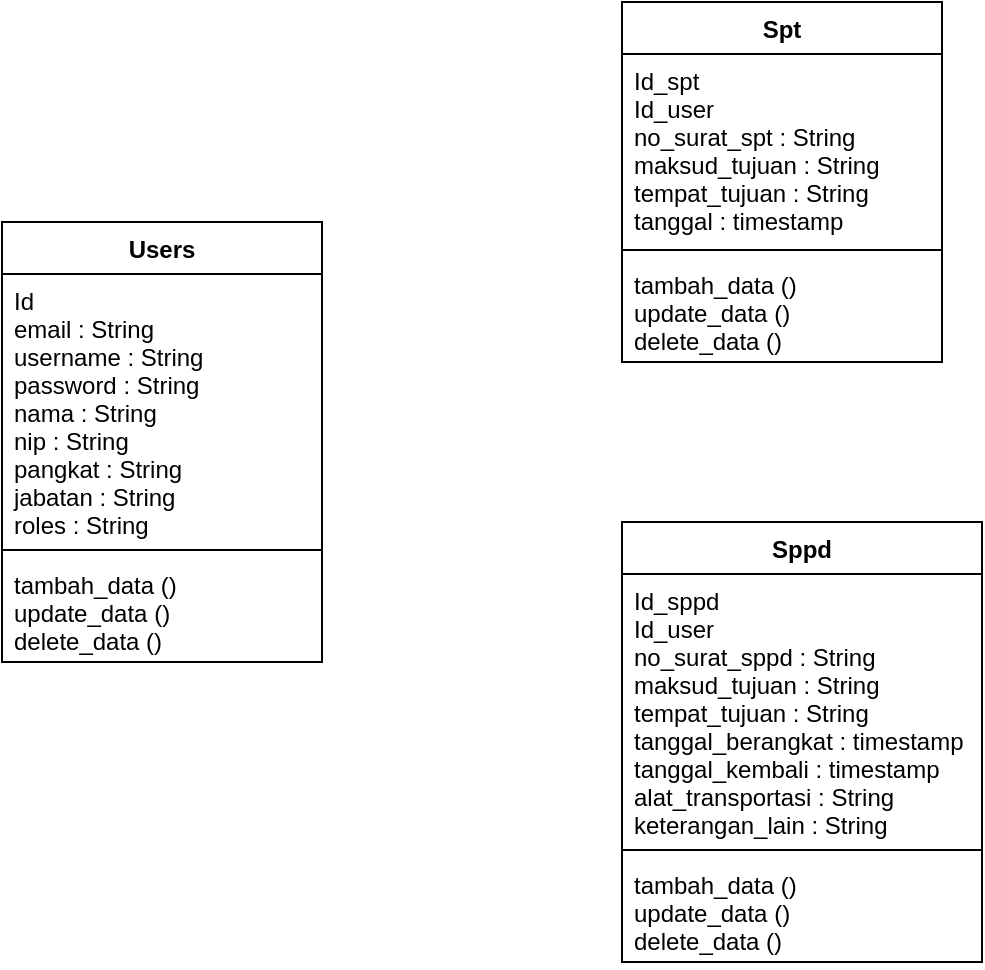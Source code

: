 <mxfile version="20.8.4" type="github">
  <diagram id="UmnSwsHBt0RntYIwVFSD" name="Page-1">
    <mxGraphModel dx="1105" dy="612" grid="1" gridSize="10" guides="1" tooltips="1" connect="1" arrows="1" fold="1" page="1" pageScale="1" pageWidth="850" pageHeight="1100" math="0" shadow="0">
      <root>
        <mxCell id="0" />
        <mxCell id="1" parent="0" />
        <mxCell id="6sNXYuHfo27tlo8KxHGq-7" value="Users" style="swimlane;fontStyle=1;align=center;verticalAlign=top;childLayout=stackLayout;horizontal=1;startSize=26;horizontalStack=0;resizeParent=1;resizeParentMax=0;resizeLast=0;collapsible=1;marginBottom=0;" vertex="1" parent="1">
          <mxGeometry x="300" y="330" width="160" height="220" as="geometry" />
        </mxCell>
        <mxCell id="6sNXYuHfo27tlo8KxHGq-8" value="Id&#xa;email : String &#xa;username : String&#xa;password : String&#xa;nama : String&#xa;nip : String&#xa;pangkat : String&#xa;jabatan : String&#xa;roles : String&#xa;" style="text;strokeColor=none;fillColor=none;align=left;verticalAlign=top;spacingLeft=4;spacingRight=4;overflow=hidden;rotatable=0;points=[[0,0.5],[1,0.5]];portConstraint=eastwest;" vertex="1" parent="6sNXYuHfo27tlo8KxHGq-7">
          <mxGeometry y="26" width="160" height="134" as="geometry" />
        </mxCell>
        <mxCell id="6sNXYuHfo27tlo8KxHGq-9" value="" style="line;strokeWidth=1;fillColor=none;align=left;verticalAlign=middle;spacingTop=-1;spacingLeft=3;spacingRight=3;rotatable=0;labelPosition=right;points=[];portConstraint=eastwest;strokeColor=inherit;" vertex="1" parent="6sNXYuHfo27tlo8KxHGq-7">
          <mxGeometry y="160" width="160" height="8" as="geometry" />
        </mxCell>
        <mxCell id="6sNXYuHfo27tlo8KxHGq-10" value="tambah_data ()&#xa;update_data ()&#xa;delete_data ()" style="text;strokeColor=none;fillColor=none;align=left;verticalAlign=top;spacingLeft=4;spacingRight=4;overflow=hidden;rotatable=0;points=[[0,0.5],[1,0.5]];portConstraint=eastwest;" vertex="1" parent="6sNXYuHfo27tlo8KxHGq-7">
          <mxGeometry y="168" width="160" height="52" as="geometry" />
        </mxCell>
        <mxCell id="6sNXYuHfo27tlo8KxHGq-12" value="Spt" style="swimlane;fontStyle=1;align=center;verticalAlign=top;childLayout=stackLayout;horizontal=1;startSize=26;horizontalStack=0;resizeParent=1;resizeParentMax=0;resizeLast=0;collapsible=1;marginBottom=0;" vertex="1" parent="1">
          <mxGeometry x="610" y="220" width="160" height="180" as="geometry" />
        </mxCell>
        <mxCell id="6sNXYuHfo27tlo8KxHGq-13" value="Id_spt&#xa;Id_user&#xa;no_surat_spt : String&#xa;maksud_tujuan : String&#xa;tempat_tujuan : String&#xa;tanggal : timestamp" style="text;strokeColor=none;fillColor=none;align=left;verticalAlign=top;spacingLeft=4;spacingRight=4;overflow=hidden;rotatable=0;points=[[0,0.5],[1,0.5]];portConstraint=eastwest;" vertex="1" parent="6sNXYuHfo27tlo8KxHGq-12">
          <mxGeometry y="26" width="160" height="94" as="geometry" />
        </mxCell>
        <mxCell id="6sNXYuHfo27tlo8KxHGq-14" value="" style="line;strokeWidth=1;fillColor=none;align=left;verticalAlign=middle;spacingTop=-1;spacingLeft=3;spacingRight=3;rotatable=0;labelPosition=right;points=[];portConstraint=eastwest;strokeColor=inherit;" vertex="1" parent="6sNXYuHfo27tlo8KxHGq-12">
          <mxGeometry y="120" width="160" height="8" as="geometry" />
        </mxCell>
        <mxCell id="6sNXYuHfo27tlo8KxHGq-15" value="tambah_data ()&#xa;update_data ()&#xa;delete_data ()" style="text;strokeColor=none;fillColor=none;align=left;verticalAlign=top;spacingLeft=4;spacingRight=4;overflow=hidden;rotatable=0;points=[[0,0.5],[1,0.5]];portConstraint=eastwest;" vertex="1" parent="6sNXYuHfo27tlo8KxHGq-12">
          <mxGeometry y="128" width="160" height="52" as="geometry" />
        </mxCell>
        <mxCell id="6sNXYuHfo27tlo8KxHGq-18" value="Sppd" style="swimlane;fontStyle=1;align=center;verticalAlign=top;childLayout=stackLayout;horizontal=1;startSize=26;horizontalStack=0;resizeParent=1;resizeParentMax=0;resizeLast=0;collapsible=1;marginBottom=0;" vertex="1" parent="1">
          <mxGeometry x="610" y="480" width="180" height="220" as="geometry" />
        </mxCell>
        <mxCell id="6sNXYuHfo27tlo8KxHGq-19" value="Id_sppd&#xa;Id_user&#xa;no_surat_sppd : String&#xa;maksud_tujuan : String&#xa;tempat_tujuan : String&#xa;tanggal_berangkat : timestamp&#xa;tanggal_kembali : timestamp&#xa;alat_transportasi : String&#xa;keterangan_lain : String&#xa;" style="text;strokeColor=none;fillColor=none;align=left;verticalAlign=top;spacingLeft=4;spacingRight=4;overflow=hidden;rotatable=0;points=[[0,0.5],[1,0.5]];portConstraint=eastwest;" vertex="1" parent="6sNXYuHfo27tlo8KxHGq-18">
          <mxGeometry y="26" width="180" height="134" as="geometry" />
        </mxCell>
        <mxCell id="6sNXYuHfo27tlo8KxHGq-20" value="" style="line;strokeWidth=1;fillColor=none;align=left;verticalAlign=middle;spacingTop=-1;spacingLeft=3;spacingRight=3;rotatable=0;labelPosition=right;points=[];portConstraint=eastwest;strokeColor=inherit;" vertex="1" parent="6sNXYuHfo27tlo8KxHGq-18">
          <mxGeometry y="160" width="180" height="8" as="geometry" />
        </mxCell>
        <mxCell id="6sNXYuHfo27tlo8KxHGq-21" value="tambah_data ()&#xa;update_data ()&#xa;delete_data ()" style="text;strokeColor=none;fillColor=none;align=left;verticalAlign=top;spacingLeft=4;spacingRight=4;overflow=hidden;rotatable=0;points=[[0,0.5],[1,0.5]];portConstraint=eastwest;" vertex="1" parent="6sNXYuHfo27tlo8KxHGq-18">
          <mxGeometry y="168" width="180" height="52" as="geometry" />
        </mxCell>
      </root>
    </mxGraphModel>
  </diagram>
</mxfile>
